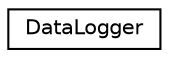 digraph "Graphical Class Hierarchy"
{
  edge [fontname="Helvetica",fontsize="10",labelfontname="Helvetica",labelfontsize="10"];
  node [fontname="Helvetica",fontsize="10",shape=record];
  rankdir="LR";
  Node0 [label="DataLogger",height=0.2,width=0.4,color="black", fillcolor="white", style="filled",URL="$class_data_logger.html"];
}
